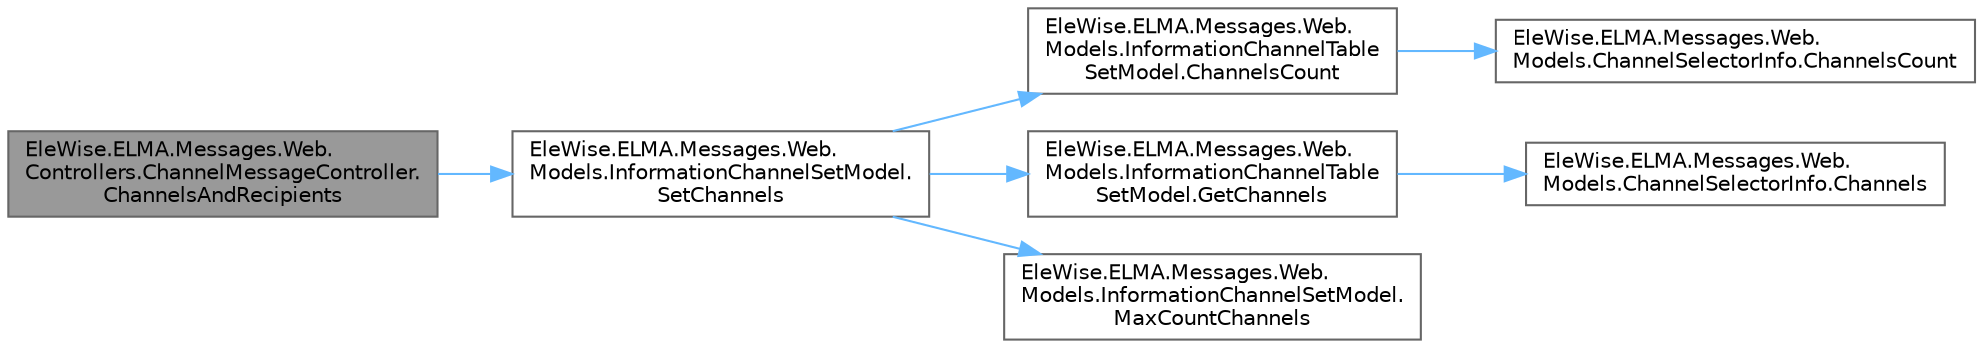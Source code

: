 digraph "EleWise.ELMA.Messages.Web.Controllers.ChannelMessageController.ChannelsAndRecipients"
{
 // LATEX_PDF_SIZE
  bgcolor="transparent";
  edge [fontname=Helvetica,fontsize=10,labelfontname=Helvetica,labelfontsize=10];
  node [fontname=Helvetica,fontsize=10,shape=box,height=0.2,width=0.4];
  rankdir="LR";
  Node1 [id="Node000001",label="EleWise.ELMA.Messages.Web.\lControllers.ChannelMessageController.\lChannelsAndRecipients",height=0.2,width=0.4,color="gray40", fillcolor="grey60", style="filled", fontcolor="black",tooltip="Получатели и каналы сообщения."];
  Node1 -> Node2 [id="edge1_Node000001_Node000002",color="steelblue1",style="solid",tooltip=" "];
  Node2 [id="Node000002",label="EleWise.ELMA.Messages.Web.\lModels.InformationChannelSetModel.\lSetChannels",height=0.2,width=0.4,color="grey40", fillcolor="white", style="filled",URL="$class_ele_wise_1_1_e_l_m_a_1_1_messages_1_1_web_1_1_models_1_1_information_channel_set_model.html#ae25b233f38299a22d9f2eac412e6268c",tooltip="Инициализация каналов."];
  Node2 -> Node3 [id="edge2_Node000002_Node000003",color="steelblue1",style="solid",tooltip=" "];
  Node3 [id="Node000003",label="EleWise.ELMA.Messages.Web.\lModels.InformationChannelTable\lSetModel.ChannelsCount",height=0.2,width=0.4,color="grey40", fillcolor="white", style="filled",URL="$class_ele_wise_1_1_e_l_m_a_1_1_messages_1_1_web_1_1_models_1_1_information_channel_table_set_model.html#ac8cdd77e60c10ccb7916cbe848f6dba5",tooltip="Возвращает количество каналов в соответствии с типом TypeChannels."];
  Node3 -> Node4 [id="edge3_Node000003_Node000004",color="steelblue1",style="solid",tooltip=" "];
  Node4 [id="Node000004",label="EleWise.ELMA.Messages.Web.\lModels.ChannelSelectorInfo.ChannelsCount",height=0.2,width=0.4,color="grey40", fillcolor="white", style="filled",URL="$class_ele_wise_1_1_e_l_m_a_1_1_messages_1_1_web_1_1_models_1_1_channel_selector_info.html#aad53536ae905d560e96d51efd4ab725e",tooltip=" "];
  Node2 -> Node5 [id="edge4_Node000002_Node000005",color="steelblue1",style="solid",tooltip=" "];
  Node5 [id="Node000005",label="EleWise.ELMA.Messages.Web.\lModels.InformationChannelTable\lSetModel.GetChannels",height=0.2,width=0.4,color="grey40", fillcolor="white", style="filled",URL="$class_ele_wise_1_1_e_l_m_a_1_1_messages_1_1_web_1_1_models_1_1_information_channel_table_set_model.html#af3486f00b4392f6b6e31136a39ede75b",tooltip="Возвращает все каналы в соответствии с типом TypeChannels и соответственно списку ids."];
  Node5 -> Node6 [id="edge5_Node000005_Node000006",color="steelblue1",style="solid",tooltip=" "];
  Node6 [id="Node000006",label="EleWise.ELMA.Messages.Web.\lModels.ChannelSelectorInfo.Channels",height=0.2,width=0.4,color="grey40", fillcolor="white", style="filled",URL="$class_ele_wise_1_1_e_l_m_a_1_1_messages_1_1_web_1_1_models_1_1_channel_selector_info.html#a5c1b1f9f237ee51375aa428ef36053bf",tooltip=" "];
  Node2 -> Node7 [id="edge6_Node000002_Node000007",color="steelblue1",style="solid",tooltip=" "];
  Node7 [id="Node000007",label="EleWise.ELMA.Messages.Web.\lModels.InformationChannelSetModel.\lMaxCountChannels",height=0.2,width=0.4,color="grey40", fillcolor="white", style="filled",URL="$class_ele_wise_1_1_e_l_m_a_1_1_messages_1_1_web_1_1_models_1_1_information_channel_set_model.html#a6015ad74db6cfceda7c8153cf921d0dc",tooltip="Максимальное количество отображаемых каналов в контроле выбора каналов."];
}
